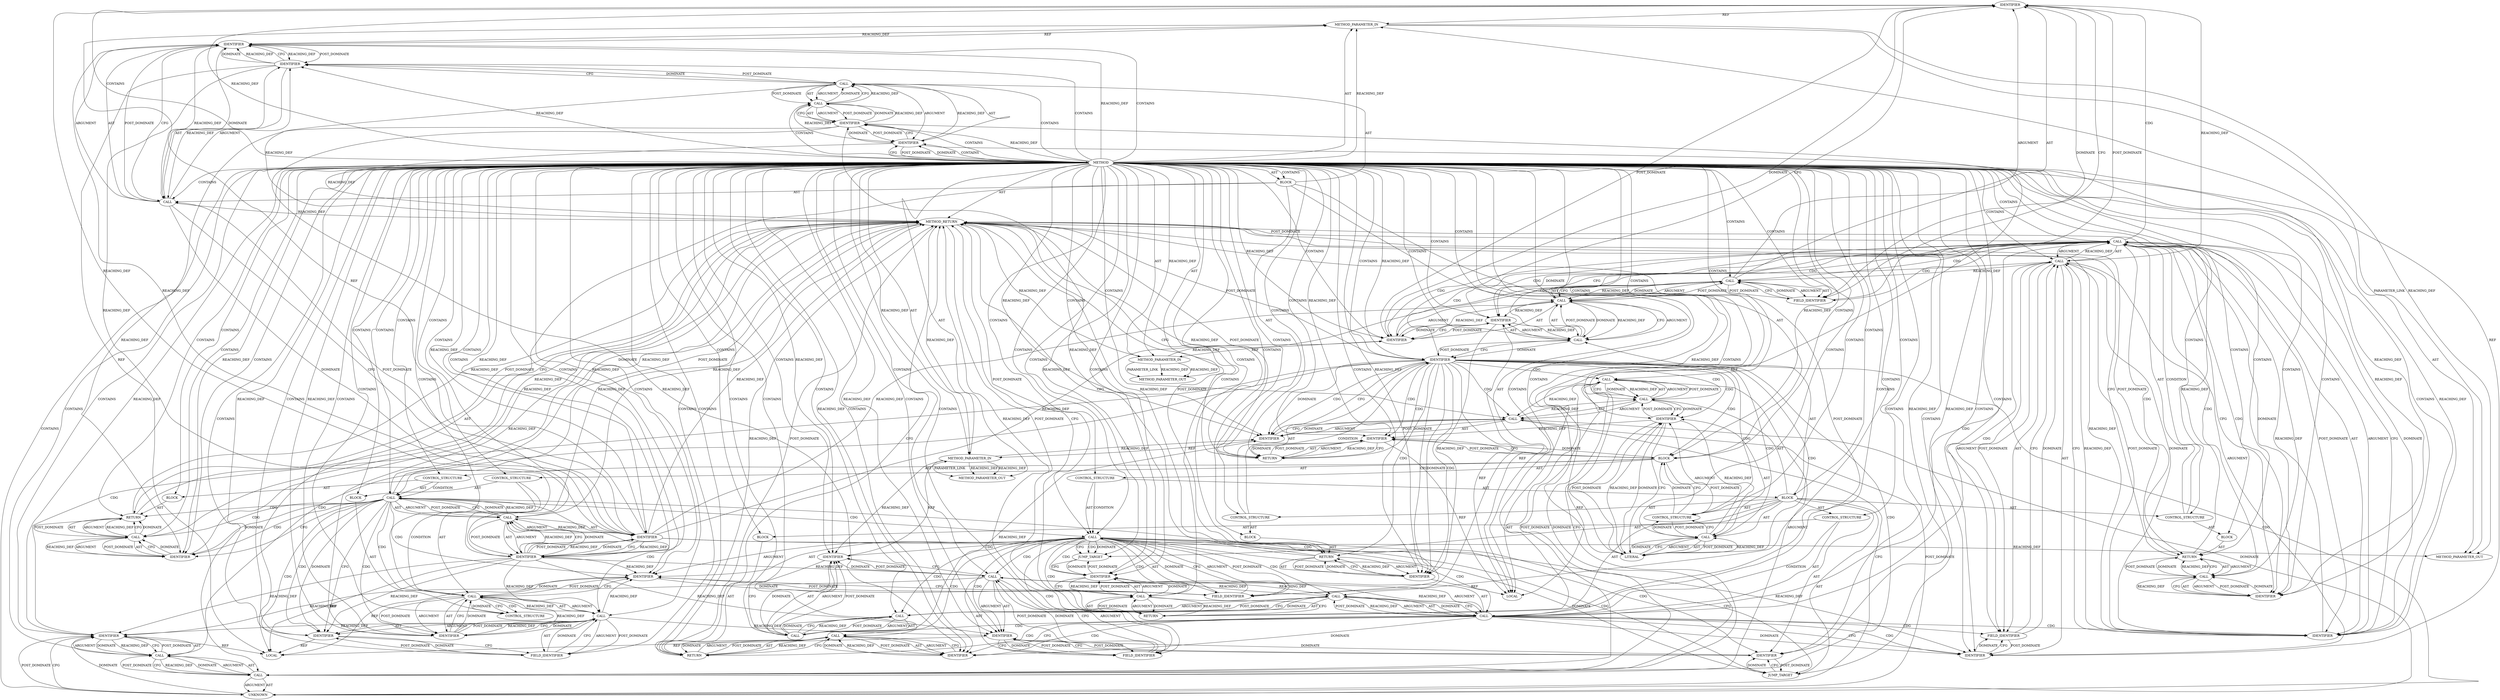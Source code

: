digraph {
  6331 [label=IDENTIFIER ORDER=1 ARGUMENT_INDEX=1 CODE="msg" COLUMN_NUMBER=36 LINE_NUMBER=258 TYPE_FULL_NAME="msghdr*" NAME="msg"]
  6296 [label=CONTROL_STRUCTURE CONTROL_STRUCTURE_TYPE="SWITCH" ORDER=3 PARSER_TYPE_NAME="CASTSwitchStatement" ARGUMENT_INDEX=-1 CODE="switch(cmsg->cmsg_type)" COLUMN_NUMBER=3 LINE_NUMBER=250]
  6341 [label=CALL ORDER=2 ARGUMENT_INDEX=2 CODE="*(unsigned char *)CMSG_DATA(cmsg)" COLUMN_NUMBER=19 METHOD_FULL_NAME="<operator>.indirection" LINE_NUMBER=262 TYPE_FULL_NAME="<empty>" DISPATCH_TYPE="STATIC_DISPATCH" SIGNATURE="" NAME="<operator>.indirection"]
  6301 [label=JUMP_TARGET ORDER=1 PARSER_TYPE_NAME="CASTCaseStatement" ARGUMENT_INDEX=-1 CODE="case TLS_SET_RECORD_TYPE:" COLUMN_NUMBER=3 LINE_NUMBER=251 NAME="case"]
  6350 [label=JUMP_TARGET ORDER=10 PARSER_TYPE_NAME="CASTDefaultStatement" ARGUMENT_INDEX=-1 CODE="default:" COLUMN_NUMBER=3 LINE_NUMBER=265 NAME="default"]
  6325 [label=IDENTIFIER ORDER=1 ARGUMENT_INDEX=1 CODE="EINVAL" COLUMN_NUMBER=13 LINE_NUMBER=256 TYPE_FULL_NAME="ANY" NAME="EINVAL"]
  6336 [label=RETURN ORDER=1 ARGUMENT_INDEX=1 CODE="return rc;" COLUMN_NUMBER=5 LINE_NUMBER=260]
  6323 [label=RETURN ORDER=1 ARGUMENT_INDEX=1 CODE="return -EINVAL;" COLUMN_NUMBER=5 LINE_NUMBER=256]
  6303 [label=CONTROL_STRUCTURE CONTROL_STRUCTURE_TYPE="IF" ORDER=3 PARSER_TYPE_NAME="CASTIfStatement" ARGUMENT_INDEX=-1 CODE="if (cmsg->cmsg_len < CMSG_LEN(sizeof(*record_type)))" COLUMN_NUMBER=4 LINE_NUMBER=252]
  6317 [label=CALL ORDER=1 ARGUMENT_INDEX=-1 CODE="msg->msg_flags & MSG_MORE" COLUMN_NUMBER=8 METHOD_FULL_NAME="<operator>.and" LINE_NUMBER=255 TYPE_FULL_NAME="<empty>" DISPATCH_TYPE="STATIC_DISPATCH" SIGNATURE="" NAME="<operator>.and"]
  6335 [label=BLOCK ORDER=2 ARGUMENT_INDEX=-1 CODE="<empty>" COLUMN_NUMBER=5 LINE_NUMBER=260 TYPE_FULL_NAME="void"]
  6349 [label=CONTROL_STRUCTURE CONTROL_STRUCTURE_TYPE="BREAK" ORDER=9 PARSER_TYPE_NAME="CASTBreakStatement" ARGUMENT_INDEX=-1 CODE="break;" COLUMN_NUMBER=4 LINE_NUMBER=264]
  6312 [label=BLOCK ORDER=2 ARGUMENT_INDEX=-1 CODE="<empty>" COLUMN_NUMBER=5 LINE_NUMBER=253 TYPE_FULL_NAME="void"]
  6284 [label=BLOCK ORDER=2 ARGUMENT_INDEX=-1 CODE="<empty>" COLUMN_NUMBER=4 LINE_NUMBER=246 TYPE_FULL_NAME="void"]
  6347 [label=IDENTIFIER ORDER=1 ARGUMENT_INDEX=1 CODE="rc" COLUMN_NUMBER=4 LINE_NUMBER=263 TYPE_FULL_NAME="int" NAME="rc"]
  6276 [label=IDENTIFIER ORDER=1 ARGUMENT_INDEX=1 CODE="cmsg" COLUMN_NUMBER=19 LINE_NUMBER=244 TYPE_FULL_NAME="cmsghdr*" NAME="cmsg"]
  6309 [label=CALL ORDER=1 ARGUMENT_INDEX=1 CODE="sizeof(*record_type)" COLUMN_NUMBER=34 METHOD_FULL_NAME="<operator>.sizeOf" LINE_NUMBER=252 TYPE_FULL_NAME="<empty>" DISPATCH_TYPE="STATIC_DISPATCH" SIGNATURE="" NAME="<operator>.sizeOf"]
  6327 [label=IDENTIFIER ORDER=1 ARGUMENT_INDEX=1 CODE="rc" COLUMN_NUMBER=4 LINE_NUMBER=258 TYPE_FULL_NAME="int" NAME="rc"]
  6316 [label=CONTROL_STRUCTURE CONTROL_STRUCTURE_TYPE="IF" ORDER=4 PARSER_TYPE_NAME="CASTIfStatement" ARGUMENT_INDEX=-1 CODE="if (msg->msg_flags & MSG_MORE)" COLUMN_NUMBER=4 LINE_NUMBER=255]
  6282 [label=IDENTIFIER ORDER=1 ARGUMENT_INDEX=1 CODE="msg" COLUMN_NUMBER=16 LINE_NUMBER=245 TYPE_FULL_NAME="msghdr*" NAME="msg"]
  6308 [label=CALL ORDER=2 ARGUMENT_INDEX=2 CODE="CMSG_LEN(sizeof(*record_type))" COLUMN_NUMBER=25 METHOD_FULL_NAME="CMSG_LEN" LINE_NUMBER=252 TYPE_FULL_NAME="<empty>" DISPATCH_TYPE="STATIC_DISPATCH" SIGNATURE="" NAME="CMSG_LEN"]
  6340 [label=IDENTIFIER ORDER=1 ARGUMENT_INDEX=1 CODE="record_type" COLUMN_NUMBER=5 LINE_NUMBER=262 TYPE_FULL_NAME="unsigned char*" NAME="record_type"]
  6353 [label=IDENTIFIER ORDER=1 ARGUMENT_INDEX=1 CODE="EINVAL" COLUMN_NUMBER=12 LINE_NUMBER=266 TYPE_FULL_NAME="ANY" NAME="EINVAL"]
  6290 [label=CALL ORDER=1 ARGUMENT_INDEX=1 CODE="cmsg->cmsg_level" COLUMN_NUMBER=7 METHOD_FULL_NAME="<operator>.indirectFieldAccess" LINE_NUMBER=247 TYPE_FULL_NAME="<empty>" DISPATCH_TYPE="STATIC_DISPATCH" SIGNATURE="" NAME="<operator>.indirectFieldAccess"]
  6313 [label=RETURN ORDER=1 ARGUMENT_INDEX=1 CODE="return -EINVAL;" COLUMN_NUMBER=5 LINE_NUMBER=253]
  6324 [label=CALL ORDER=1 ARGUMENT_INDEX=-1 CODE="-EINVAL" COLUMN_NUMBER=12 METHOD_FULL_NAME="<operator>.minus" LINE_NUMBER=256 TYPE_FULL_NAME="<empty>" DISPATCH_TYPE="STATIC_DISPATCH" SIGNATURE="" NAME="<operator>.minus"]
  6322 [label=BLOCK ORDER=2 ARGUMENT_INDEX=-1 CODE="<empty>" COLUMN_NUMBER=5 LINE_NUMBER=256 TYPE_FULL_NAME="void"]
  6306 [label=IDENTIFIER ORDER=1 ARGUMENT_INDEX=1 CODE="cmsg" COLUMN_NUMBER=8 LINE_NUMBER=252 TYPE_FULL_NAME="cmsghdr*" NAME="cmsg"]
  6266 [label=METHOD_PARAMETER_IN ORDER=2 CODE="struct msghdr *msg" IS_VARIADIC=false COLUMN_NUMBER=39 LINE_NUMBER=238 TYPE_FULL_NAME="msghdr*" EVALUATION_STRATEGY="BY_VALUE" INDEX=2 NAME="msg"]
  6307 [label=FIELD_IDENTIFIER ORDER=2 ARGUMENT_INDEX=2 CODE="cmsg_len" COLUMN_NUMBER=8 LINE_NUMBER=252 CANONICAL_NAME="cmsg_len"]
  6287 [label=IDENTIFIER ORDER=1 ARGUMENT_INDEX=1 CODE="EINVAL" COLUMN_NUMBER=12 LINE_NUMBER=246 TYPE_FULL_NAME="ANY" NAME="EINVAL"]
  6355 [label=IDENTIFIER ORDER=1 ARGUMENT_INDEX=-1 CODE="rc" COLUMN_NUMBER=9 LINE_NUMBER=270 TYPE_FULL_NAME="int" NAME="rc"]
  6330 [label=CALL ORDER=2 ARGUMENT_INDEX=2 CODE="msg->msg_flags" COLUMN_NUMBER=36 METHOD_FULL_NAME="<operator>.indirectFieldAccess" LINE_NUMBER=258 TYPE_FULL_NAME="<empty>" DISPATCH_TYPE="STATIC_DISPATCH" SIGNATURE="" NAME="<operator>.indirectFieldAccess"]
  6356 [label=METHOD_RETURN ORDER=5 CODE="RET" COLUMN_NUMBER=1 LINE_NUMBER=238 TYPE_FULL_NAME="int" EVALUATION_STRATEGY="BY_VALUE"]
  6337 [label=IDENTIFIER ORDER=1 ARGUMENT_INDEX=-1 CODE="rc" COLUMN_NUMBER=12 LINE_NUMBER=260 TYPE_FULL_NAME="int" NAME="rc"]
  6275 [label=CALL ORDER=4 ARGUMENT_INDEX=-1 CODE="for_each_cmsghdr(cmsg, msg)" COLUMN_NUMBER=2 METHOD_FULL_NAME="for_each_cmsghdr" LINE_NUMBER=244 TYPE_FULL_NAME="<empty>" DISPATCH_TYPE="STATIC_DISPATCH" SIGNATURE="" NAME="for_each_cmsghdr"]
  6288 [label=CONTROL_STRUCTURE CONTROL_STRUCTURE_TYPE="IF" ORDER=2 PARSER_TYPE_NAME="CASTIfStatement" ARGUMENT_INDEX=-1 CODE="if (cmsg->cmsg_level != SOL_TLS)" COLUMN_NUMBER=3 LINE_NUMBER=247]
  6345 [label=IDENTIFIER ORDER=1 ARGUMENT_INDEX=1 CODE="cmsg" COLUMN_NUMBER=47 LINE_NUMBER=262 TYPE_FULL_NAME="cmsghdr*" NAME="cmsg"]
  6338 [label=CALL ORDER=7 ARGUMENT_INDEX=-1 CODE="*record_type = *(unsigned char *)CMSG_DATA(cmsg)" COLUMN_NUMBER=4 METHOD_FULL_NAME="<operator>.assignment" LINE_NUMBER=262 TYPE_FULL_NAME="<empty>" DISPATCH_TYPE="STATIC_DISPATCH" SIGNATURE="" NAME="<operator>.assignment"]
  6329 [label=IDENTIFIER ORDER=1 ARGUMENT_INDEX=1 CODE="sk" COLUMN_NUMBER=32 LINE_NUMBER=258 TYPE_FULL_NAME="sock*" NAME="sk"]
  6332 [label=FIELD_IDENTIFIER ORDER=2 ARGUMENT_INDEX=2 CODE="msg_flags" COLUMN_NUMBER=36 LINE_NUMBER=258 CANONICAL_NAME="msg_flags"]
  6321 [label=IDENTIFIER ORDER=2 ARGUMENT_INDEX=2 CODE="MSG_MORE" COLUMN_NUMBER=25 LINE_NUMBER=255 TYPE_FULL_NAME="ANY" NAME="MSG_MORE"]
  6348 [label=LITERAL ORDER=2 ARGUMENT_INDEX=2 CODE="0" COLUMN_NUMBER=9 LINE_NUMBER=263 TYPE_FULL_NAME="int"]
  6285 [label=RETURN ORDER=1 ARGUMENT_INDEX=1 CODE="return -EINVAL;" COLUMN_NUMBER=4 LINE_NUMBER=246]
  6305 [label=CALL ORDER=1 ARGUMENT_INDEX=1 CODE="cmsg->cmsg_len" COLUMN_NUMBER=8 METHOD_FULL_NAME="<operator>.indirectFieldAccess" LINE_NUMBER=252 TYPE_FULL_NAME="<empty>" DISPATCH_TYPE="STATIC_DISPATCH" SIGNATURE="" NAME="<operator>.indirectFieldAccess"]
  6267 [label=METHOD_PARAMETER_IN ORDER=3 CODE="unsigned char *record_type" IS_VARIADIC=false COLUMN_NUMBER=8 LINE_NUMBER=239 TYPE_FULL_NAME="unsigned char*" EVALUATION_STRATEGY="BY_VALUE" INDEX=3 NAME="record_type"]
  6333 [label=CONTROL_STRUCTURE CONTROL_STRUCTURE_TYPE="IF" ORDER=6 PARSER_TYPE_NAME="CASTIfStatement" ARGUMENT_INDEX=-1 CODE="if (rc)" COLUMN_NUMBER=4 LINE_NUMBER=259]
  6319 [label=IDENTIFIER ORDER=1 ARGUMENT_INDEX=1 CODE="msg" COLUMN_NUMBER=8 LINE_NUMBER=255 TYPE_FULL_NAME="msghdr*" NAME="msg"]
  6274 [label=IDENTIFIER ORDER=1 ARGUMENT_INDEX=1 CODE="EINVAL" COLUMN_NUMBER=12 LINE_NUMBER=242 TYPE_FULL_NAME="ANY" NAME="EINVAL"]
  6351 [label=RETURN ORDER=11 ARGUMENT_INDEX=-1 CODE="return -EINVAL;" COLUMN_NUMBER=4 LINE_NUMBER=266]
  6328 [label=CALL ORDER=2 ARGUMENT_INDEX=2 CODE="tls_handle_open_record(sk, msg->msg_flags)" COLUMN_NUMBER=9 METHOD_FULL_NAME="tls_handle_open_record" LINE_NUMBER=258 TYPE_FULL_NAME="<empty>" DISPATCH_TYPE="STATIC_DISPATCH" SIGNATURE="" NAME="tls_handle_open_record"]
  6272 [label=IDENTIFIER ORDER=1 ARGUMENT_INDEX=1 CODE="rc" COLUMN_NUMBER=6 LINE_NUMBER=242 TYPE_FULL_NAME="int" NAME="rc"]
  6315 [label=IDENTIFIER ORDER=1 ARGUMENT_INDEX=1 CODE="EINVAL" COLUMN_NUMBER=13 LINE_NUMBER=253 TYPE_FULL_NAME="ANY" NAME="EINVAL"]
  6302 [label=IDENTIFIER ORDER=2 ARGUMENT_INDEX=-1 CODE="TLS_SET_RECORD_TYPE" COLUMN_NUMBER=8 LINE_NUMBER=251 TYPE_FULL_NAME="ANY" NAME="TLS_SET_RECORD_TYPE"]
  6289 [label=CALL ORDER=1 ARGUMENT_INDEX=-1 CODE="cmsg->cmsg_level != SOL_TLS" COLUMN_NUMBER=7 METHOD_FULL_NAME="<operator>.notEquals" LINE_NUMBER=247 TYPE_FULL_NAME="<empty>" DISPATCH_TYPE="STATIC_DISPATCH" SIGNATURE="" NAME="<operator>.notEquals"]
  6270 [label=LOCAL ORDER=2 CODE="int rc" COLUMN_NUMBER=6 LINE_NUMBER=242 TYPE_FULL_NAME="int" NAME="rc"]
  6342 [label=CALL ORDER=1 ARGUMENT_INDEX=1 CODE="(unsigned char *)CMSG_DATA(cmsg)" COLUMN_NUMBER=20 METHOD_FULL_NAME="<operator>.cast" LINE_NUMBER=262 TYPE_FULL_NAME="<empty>" DISPATCH_TYPE="STATIC_DISPATCH" SIGNATURE="" NAME="<operator>.cast"]
  6273 [label=CALL ORDER=2 ARGUMENT_INDEX=2 CODE="-EINVAL" COLUMN_NUMBER=11 METHOD_FULL_NAME="<operator>.minus" LINE_NUMBER=242 TYPE_FULL_NAME="<empty>" DISPATCH_TYPE="STATIC_DISPATCH" SIGNATURE="" NAME="<operator>.minus"]
  6292 [label=FIELD_IDENTIFIER ORDER=2 ARGUMENT_INDEX=2 CODE="cmsg_level" COLUMN_NUMBER=7 LINE_NUMBER=247 CANONICAL_NAME="cmsg_level"]
  6354 [label=RETURN ORDER=6 ARGUMENT_INDEX=-1 CODE="return rc;" COLUMN_NUMBER=2 LINE_NUMBER=270]
  6326 [label=CALL ORDER=5 ARGUMENT_INDEX=-1 CODE="rc = tls_handle_open_record(sk, msg->msg_flags)" COLUMN_NUMBER=4 METHOD_FULL_NAME="<operator>.assignment" LINE_NUMBER=258 TYPE_FULL_NAME="<empty>" DISPATCH_TYPE="STATIC_DISPATCH" SIGNATURE="" NAME="<operator>.assignment"]
  6294 [label=BLOCK ORDER=2 ARGUMENT_INDEX=-1 CODE="<empty>" COLUMN_NUMBER=4 LINE_NUMBER=248 TYPE_FULL_NAME="void"]
  6300 [label=BLOCK ORDER=2 ARGUMENT_INDEX=-1 CODE="{
		case TLS_SET_RECORD_TYPE:
			if (cmsg->cmsg_len < CMSG_LEN(sizeof(*record_type)))
				return -EINVAL;

			if (msg->msg_flags & MSG_MORE)
				return -EINVAL;

			rc = tls_handle_open_record(sk, msg->msg_flags);
			if (rc)
				return rc;

			*record_type = *(unsigned char *)CMSG_DATA(cmsg);
			rc = 0;
			break;
		default:
			return -EINVAL;
		}" COLUMN_NUMBER=28 LINE_NUMBER=250 TYPE_FULL_NAME="void"]
  6314 [label=CALL ORDER=1 ARGUMENT_INDEX=-1 CODE="-EINVAL" COLUMN_NUMBER=12 METHOD_FULL_NAME="<operator>.minus" LINE_NUMBER=253 TYPE_FULL_NAME="<empty>" DISPATCH_TYPE="STATIC_DISPATCH" SIGNATURE="" NAME="<operator>.minus"]
  6343 [label=UNKNOWN ORDER=1 PARSER_TYPE_NAME="CASTTypeId" ARGUMENT_INDEX=1 CODE="unsigned char *" COLUMN_NUMBER=21 LINE_NUMBER=262 TYPE_FULL_NAME="<empty>" CONTAINED_REF="<empty>"]
  6283 [label=IDENTIFIER ORDER=2 ARGUMENT_INDEX=2 CODE="cmsg" COLUMN_NUMBER=21 LINE_NUMBER=245 TYPE_FULL_NAME="cmsghdr*" NAME="cmsg"]
  6293 [label=IDENTIFIER ORDER=2 ARGUMENT_INDEX=2 CODE="SOL_TLS" COLUMN_NUMBER=27 LINE_NUMBER=247 TYPE_FULL_NAME="ANY" NAME="SOL_TLS"]
  6339 [label=CALL ORDER=1 ARGUMENT_INDEX=1 CODE="*record_type" COLUMN_NUMBER=4 METHOD_FULL_NAME="<operator>.indirection" LINE_NUMBER=262 TYPE_FULL_NAME="<empty>" DISPATCH_TYPE="STATIC_DISPATCH" SIGNATURE="" NAME="<operator>.indirection"]
  6291 [label=IDENTIFIER ORDER=1 ARGUMENT_INDEX=1 CODE="cmsg" COLUMN_NUMBER=7 LINE_NUMBER=247 TYPE_FULL_NAME="cmsghdr*" NAME="cmsg"]
  6281 [label=CALL ORDER=1 ARGUMENT_INDEX=1 CODE="CMSG_OK(msg, cmsg)" COLUMN_NUMBER=8 METHOD_FULL_NAME="CMSG_OK" LINE_NUMBER=245 TYPE_FULL_NAME="<empty>" DISPATCH_TYPE="STATIC_DISPATCH" SIGNATURE="" NAME="CMSG_OK"]
  6298 [label=IDENTIFIER ORDER=1 ARGUMENT_INDEX=1 CODE="cmsg" COLUMN_NUMBER=11 LINE_NUMBER=250 TYPE_FULL_NAME="cmsghdr*" NAME="cmsg"]
  6295 [label=CONTROL_STRUCTURE CONTROL_STRUCTURE_TYPE="CONTINUE" ORDER=1 PARSER_TYPE_NAME="CASTContinueStatement" ARGUMENT_INDEX=1 CODE="continue;" COLUMN_NUMBER=4 LINE_NUMBER=248]
  6265 [label=METHOD_PARAMETER_IN ORDER=1 CODE="struct sock *sk" IS_VARIADIC=false COLUMN_NUMBER=22 LINE_NUMBER=238 TYPE_FULL_NAME="sock*" EVALUATION_STRATEGY="BY_VALUE" INDEX=1 NAME="sk"]
  21445 [label=METHOD_PARAMETER_OUT ORDER=1 CODE="struct sock *sk" IS_VARIADIC=false COLUMN_NUMBER=22 LINE_NUMBER=238 TYPE_FULL_NAME="sock*" EVALUATION_STRATEGY="BY_VALUE" INDEX=1 NAME="sk"]
  6334 [label=IDENTIFIER ORDER=1 ARGUMENT_INDEX=-1 CODE="rc" COLUMN_NUMBER=8 LINE_NUMBER=259 TYPE_FULL_NAME="int" NAME="rc"]
  6297 [label=CALL ORDER=1 ARGUMENT_INDEX=-1 CODE="cmsg->cmsg_type" COLUMN_NUMBER=11 METHOD_FULL_NAME="<operator>.indirectFieldAccess" LINE_NUMBER=250 TYPE_FULL_NAME="<empty>" DISPATCH_TYPE="STATIC_DISPATCH" SIGNATURE="" NAME="<operator>.indirectFieldAccess"]
  6310 [label=CALL ORDER=1 ARGUMENT_INDEX=1 CODE="*record_type" COLUMN_NUMBER=41 METHOD_FULL_NAME="<operator>.indirection" LINE_NUMBER=252 TYPE_FULL_NAME="<empty>" DISPATCH_TYPE="STATIC_DISPATCH" SIGNATURE="" NAME="<operator>.indirection"]
  6278 [label=BLOCK ORDER=5 ARGUMENT_INDEX=5 CODE="{
		if (!CMSG_OK(msg, cmsg))
			return -EINVAL;
		if (cmsg->cmsg_level != SOL_TLS)
			continue;

		switch (cmsg->cmsg_type) {
		case TLS_SET_RECORD_TYPE:
			if (cmsg->cmsg_len < CMSG_LEN(sizeof(*record_type)))
				return -EINVAL;

			if (msg->msg_flags & MSG_MORE)
				return -EINVAL;

			rc = tls_handle_open_record(sk, msg->msg_flags);
			if (rc)
				return rc;

			*record_type = *(unsigned char *)CMSG_DATA(cmsg);
			rc = 0;
			break;
		default:
			return -EINVAL;
		}
	}" COLUMN_NUMBER=30 LINE_NUMBER=244 TYPE_FULL_NAME="void"]
  6277 [label=IDENTIFIER ORDER=2 ARGUMENT_INDEX=2 CODE="msg" COLUMN_NUMBER=25 LINE_NUMBER=244 TYPE_FULL_NAME="msghdr*" NAME="msg"]
  6311 [label=IDENTIFIER ORDER=1 ARGUMENT_INDEX=1 CODE="record_type" COLUMN_NUMBER=42 LINE_NUMBER=252 TYPE_FULL_NAME="unsigned char*" NAME="record_type"]
  6268 [label=BLOCK ORDER=4 ARGUMENT_INDEX=-1 CODE="{
	struct cmsghdr *cmsg;
	int rc = -EINVAL;

	for_each_cmsghdr(cmsg, msg) {
		if (!CMSG_OK(msg, cmsg))
			return -EINVAL;
		if (cmsg->cmsg_level != SOL_TLS)
			continue;

		switch (cmsg->cmsg_type) {
		case TLS_SET_RECORD_TYPE:
			if (cmsg->cmsg_len < CMSG_LEN(sizeof(*record_type)))
				return -EINVAL;

			if (msg->msg_flags & MSG_MORE)
				return -EINVAL;

			rc = tls_handle_open_record(sk, msg->msg_flags);
			if (rc)
				return rc;

			*record_type = *(unsigned char *)CMSG_DATA(cmsg);
			rc = 0;
			break;
		default:
			return -EINVAL;
		}
	}

	return rc;
}" COLUMN_NUMBER=1 LINE_NUMBER=240 TYPE_FULL_NAME="void"]
  6286 [label=CALL ORDER=1 ARGUMENT_INDEX=-1 CODE="-EINVAL" COLUMN_NUMBER=11 METHOD_FULL_NAME="<operator>.minus" LINE_NUMBER=246 TYPE_FULL_NAME="<empty>" DISPATCH_TYPE="STATIC_DISPATCH" SIGNATURE="" NAME="<operator>.minus"]
  6352 [label=CALL ORDER=1 ARGUMENT_INDEX=-1 CODE="-EINVAL" COLUMN_NUMBER=11 METHOD_FULL_NAME="<operator>.minus" LINE_NUMBER=266 TYPE_FULL_NAME="<empty>" DISPATCH_TYPE="STATIC_DISPATCH" SIGNATURE="" NAME="<operator>.minus"]
  6279 [label=CONTROL_STRUCTURE CONTROL_STRUCTURE_TYPE="IF" ORDER=1 PARSER_TYPE_NAME="CASTIfStatement" ARGUMENT_INDEX=-1 CODE="if (!CMSG_OK(msg, cmsg))" COLUMN_NUMBER=3 LINE_NUMBER=245]
  21447 [label=METHOD_PARAMETER_OUT ORDER=3 CODE="unsigned char *record_type" IS_VARIADIC=false COLUMN_NUMBER=8 LINE_NUMBER=239 TYPE_FULL_NAME="unsigned char*" EVALUATION_STRATEGY="BY_VALUE" INDEX=3 NAME="record_type"]
  6280 [label=CALL ORDER=1 ARGUMENT_INDEX=-1 CODE="!CMSG_OK(msg, cmsg)" COLUMN_NUMBER=7 METHOD_FULL_NAME="<operator>.logicalNot" LINE_NUMBER=245 TYPE_FULL_NAME="<empty>" DISPATCH_TYPE="STATIC_DISPATCH" SIGNATURE="" NAME="<operator>.logicalNot"]
  6271 [label=CALL ORDER=3 ARGUMENT_INDEX=-1 CODE="rc = -EINVAL" COLUMN_NUMBER=6 METHOD_FULL_NAME="<operator>.assignment" LINE_NUMBER=242 TYPE_FULL_NAME="<empty>" DISPATCH_TYPE="STATIC_DISPATCH" SIGNATURE="" NAME="<operator>.assignment"]
  6304 [label=CALL ORDER=1 ARGUMENT_INDEX=-1 CODE="cmsg->cmsg_len < CMSG_LEN(sizeof(*record_type))" COLUMN_NUMBER=8 METHOD_FULL_NAME="<operator>.lessThan" LINE_NUMBER=252 TYPE_FULL_NAME="<empty>" DISPATCH_TYPE="STATIC_DISPATCH" SIGNATURE="" NAME="<operator>.lessThan"]
  6344 [label=CALL ORDER=2 ARGUMENT_INDEX=2 CODE="CMSG_DATA(cmsg)" COLUMN_NUMBER=37 METHOD_FULL_NAME="CMSG_DATA" LINE_NUMBER=262 TYPE_FULL_NAME="<empty>" DISPATCH_TYPE="STATIC_DISPATCH" SIGNATURE="" NAME="CMSG_DATA"]
  6299 [label=FIELD_IDENTIFIER ORDER=2 ARGUMENT_INDEX=2 CODE="cmsg_type" COLUMN_NUMBER=11 LINE_NUMBER=250 CANONICAL_NAME="cmsg_type"]
  6269 [label=LOCAL ORDER=1 CODE="struct cmsghdr* cmsg" COLUMN_NUMBER=17 LINE_NUMBER=241 TYPE_FULL_NAME="cmsghdr*" NAME="cmsg"]
  6346 [label=CALL ORDER=8 ARGUMENT_INDEX=-1 CODE="rc = 0" COLUMN_NUMBER=4 METHOD_FULL_NAME="<operator>.assignment" LINE_NUMBER=263 TYPE_FULL_NAME="<empty>" DISPATCH_TYPE="STATIC_DISPATCH" SIGNATURE="" NAME="<operator>.assignment"]
  6320 [label=FIELD_IDENTIFIER ORDER=2 ARGUMENT_INDEX=2 CODE="msg_flags" COLUMN_NUMBER=8 LINE_NUMBER=255 CANONICAL_NAME="msg_flags"]
  6318 [label=CALL ORDER=1 ARGUMENT_INDEX=1 CODE="msg->msg_flags" COLUMN_NUMBER=8 METHOD_FULL_NAME="<operator>.indirectFieldAccess" LINE_NUMBER=255 TYPE_FULL_NAME="<empty>" DISPATCH_TYPE="STATIC_DISPATCH" SIGNATURE="" NAME="<operator>.indirectFieldAccess"]
  21446 [label=METHOD_PARAMETER_OUT ORDER=2 CODE="struct msghdr *msg" IS_VARIADIC=false COLUMN_NUMBER=39 LINE_NUMBER=238 TYPE_FULL_NAME="msghdr*" EVALUATION_STRATEGY="BY_VALUE" INDEX=2 NAME="msg"]
  6264 [label=METHOD COLUMN_NUMBER=1 LINE_NUMBER=238 COLUMN_NUMBER_END=1 IS_EXTERNAL=false SIGNATURE="int tls_process_cmsg (sock*,msghdr*,unsigned char*)" NAME="tls_process_cmsg" AST_PARENT_TYPE="TYPE_DECL" AST_PARENT_FULL_NAME="tls_main.c:<global>" ORDER=97 CODE="int tls_process_cmsg(struct sock *sk, struct msghdr *msg,
		     unsigned char *record_type)
{
	struct cmsghdr *cmsg;
	int rc = -EINVAL;

	for_each_cmsghdr(cmsg, msg) {
		if (!CMSG_OK(msg, cmsg))
			return -EINVAL;
		if (cmsg->cmsg_level != SOL_TLS)
			continue;

		switch (cmsg->cmsg_type) {
		case TLS_SET_RECORD_TYPE:
			if (cmsg->cmsg_len < CMSG_LEN(sizeof(*record_type)))
				return -EINVAL;

			if (msg->msg_flags & MSG_MORE)
				return -EINVAL;

			rc = tls_handle_open_record(sk, msg->msg_flags);
			if (rc)
				return rc;

			*record_type = *(unsigned char *)CMSG_DATA(cmsg);
			rc = 0;
			break;
		default:
			return -EINVAL;
		}
	}

	return rc;
}" FULL_NAME="tls_process_cmsg" LINE_NUMBER_END=271 FILENAME="tls_main.c"]
  6346 -> 6347 [label=AST ]
  6290 -> 6292 [label=ARGUMENT ]
  6264 -> 6340 [label=CONTAINS ]
  6300 -> 6326 [label=AST ]
  6324 -> 6323 [label=DOMINATE ]
  6356 -> 6317 [label=POST_DOMINATE ]
  6344 -> 6345 [label=POST_DOMINATE ]
  6290 -> 6292 [label=POST_DOMINATE ]
  6289 -> 6293 [label=POST_DOMINATE ]
  6293 -> 6290 [label=POST_DOMINATE ]
  6327 -> 6270 [label=REF ]
  6307 -> 6306 [label=POST_DOMINATE ]
  6278 -> 6279 [label=AST ]
  6285 -> 6286 [label=POST_DOMINATE ]
  6277 -> 6276 [label=POST_DOMINATE ]
  6274 -> 6273 [label=DOMINATE ]
  6338 -> 6341 [label=AST ]
  6280 -> 6356 [label=DOMINATE ]
  6281 -> 6282 [label=ARGUMENT ]
  6274 -> 6287 [label=REACHING_DEF VARIABLE="EINVAL"]
  6354 -> 6355 [label=POST_DOMINATE ]
  6319 -> 6266 [label=REF ]
  6264 -> 6331 [label=CONTAINS ]
  6273 -> 6274 [label=POST_DOMINATE ]
  6328 -> 6327 [label=REACHING_DEF VARIABLE="tls_handle_open_record(sk, msg->msg_flags)"]
  6310 -> 6311 [label=AST ]
  6348 -> 6346 [label=REACHING_DEF VARIABLE="0"]
  6293 -> 6290 [label=REACHING_DEF VARIABLE="SOL_TLS"]
  6333 -> 6334 [label=AST ]
  6330 -> 6328 [label=CFG ]
  6342 -> 6344 [label=ARGUMENT ]
  6282 -> 6281 [label=REACHING_DEF VARIABLE="msg"]
  6350 -> 6353 [label=CFG ]
  6341 -> 6338 [label=CFG ]
  6272 -> 6271 [label=REACHING_DEF VARIABLE="rc"]
  6319 -> 6320 [label=DOMINATE ]
  6352 -> 6351 [label=DOMINATE ]
  6346 -> 6348 [label=ARGUMENT ]
  6333 -> 6335 [label=AST ]
  6323 -> 6356 [label=REACHING_DEF VARIABLE="<RET>"]
  6280 -> 6285 [label=CDG ]
  6271 -> 6273 [label=POST_DOMINATE ]
  6304 -> 6317 [label=CDG ]
  6272 -> 6270 [label=REF ]
  6346 -> 6349 [label=CFG ]
  6300 -> 6333 [label=AST ]
  6317 -> 6330 [label=CDG ]
  6349 -> 6346 [label=POST_DOMINATE ]
  6264 -> 6335 [label=CONTAINS ]
  6304 -> 6315 [label=CDG ]
  6313 -> 6314 [label=ARGUMENT ]
  6320 -> 6319 [label=POST_DOMINATE ]
  6305 -> 6308 [label=REACHING_DEF VARIABLE="cmsg->cmsg_len"]
  6328 -> 6326 [label=CFG ]
  6338 -> 6347 [label=CFG ]
  6274 -> 6273 [label=REACHING_DEF VARIABLE="EINVAL"]
  6264 -> 6304 [label=CONTAINS ]
  6264 -> 6324 [label=CONTAINS ]
  6300 -> 6349 [label=AST ]
  6349 -> 6278 [label=DOMINATE ]
  6264 -> 6320 [label=CONTAINS ]
  6264 -> 6282 [label=CONTAINS ]
  6264 -> 6290 [label=CONTAINS ]
  6334 -> 6341 [label=CDG ]
  6347 -> 6270 [label=REF ]
  6297 -> 6351 [label=CDG ]
  6339 -> 6338 [label=REACHING_DEF VARIABLE="*record_type"]
  6305 -> 6307 [label=ARGUMENT ]
  6283 -> 6282 [label=POST_DOMINATE ]
  6318 -> 6319 [label=AST ]
  6333 -> 6334 [label=CONDITION ]
  6329 -> 6331 [label=DOMINATE ]
  6318 -> 6330 [label=REACHING_DEF VARIABLE="msg->msg_flags"]
  6313 -> 6356 [label=CFG ]
  6340 -> 6339 [label=CFG ]
  6287 -> 6286 [label=CFG ]
  6264 -> 6323 [label=CONTAINS ]
  6337 -> 6336 [label=DOMINATE ]
  6356 -> 6323 [label=POST_DOMINATE ]
  6348 -> 6346 [label=DOMINATE ]
  6296 -> 6297 [label=CONDITION ]
  6278 -> 6349 [label=POST_DOMINATE ]
  6274 -> 6353 [label=REACHING_DEF VARIABLE="EINVAL"]
  6293 -> 6289 [label=CFG ]
  6282 -> 6331 [label=REACHING_DEF VARIABLE="msg"]
  6344 -> 6342 [label=DOMINATE ]
  6304 -> 6308 [label=ARGUMENT ]
  6264 -> 6293 [label=REACHING_DEF VARIABLE=""]
  6312 -> 6313 [label=AST ]
  6267 -> 6340 [label=REACHING_DEF VARIABLE="record_type"]
  6286 -> 6287 [label=ARGUMENT ]
  6315 -> 6314 [label=CFG ]
  6264 -> 6306 [label=CONTAINS ]
  6264 -> 6301 [label=CONTAINS ]
  6280 -> 6289 [label=CDG ]
  6318 -> 6321 [label=CFG ]
  6305 -> 6311 [label=CFG ]
  6271 -> 6356 [label=REACHING_DEF VARIABLE="rc = -EINVAL"]
  6304 -> 6319 [label=DOMINATE ]
  6344 -> 6342 [label=CFG ]
  6307 -> 6305 [label=DOMINATE ]
  6264 -> 6348 [label=REACHING_DEF VARIABLE=""]
  6264 -> 6329 [label=CONTAINS ]
  6264 -> 6330 [label=CONTAINS ]
  6324 -> 6323 [label=REACHING_DEF VARIABLE="-EINVAL"]
  6311 -> 6310 [label=CFG ]
  6348 -> 6347 [label=POST_DOMINATE ]
  6306 -> 6302 [label=POST_DOMINATE ]
  6268 -> 6278 [label=AST ]
  6264 -> 6311 [label=CONTAINS ]
  6280 -> 6298 [label=CDG ]
  6328 -> 6330 [label=ARGUMENT ]
  6288 -> 6289 [label=CONDITION ]
  6281 -> 6356 [label=REACHING_DEF VARIABLE="CMSG_OK(msg, cmsg)"]
  6264 -> 6311 [label=REACHING_DEF VARIABLE=""]
  6264 -> 6267 [label=AST ]
  6331 -> 6266 [label=REF ]
  6317 -> 6325 [label=DOMINATE ]
  6268 -> 6271 [label=AST ]
  6264 -> 6306 [label=REACHING_DEF VARIABLE=""]
  6334 -> 6337 [label=CFG ]
  6334 -> 6343 [label=CDG ]
  6336 -> 6337 [label=ARGUMENT ]
  6264 -> 6321 [label=CONTAINS ]
  6310 -> 6309 [label=DOMINATE ]
  6342 -> 6341 [label=DOMINATE ]
  6299 -> 6297 [label=DOMINATE ]
  6265 -> 21445 [label=PARAMETER_LINK ]
  6298 -> 6299 [label=CFG ]
  6349 -> 6278 [label=CFG ]
  6292 -> 6290 [label=DOMINATE ]
  6264 -> 6349 [label=CONTAINS ]
  6264 -> 6305 [label=CONTAINS ]
  6298 -> 6289 [label=POST_DOMINATE ]
  6310 -> 6311 [label=ARGUMENT ]
  6288 -> 6289 [label=AST ]
  6264 -> 6355 [label=REACHING_DEF VARIABLE=""]
  6317 -> 6327 [label=CFG ]
  6275 -> 6276 [label=AST ]
  6264 -> 6302 [label=CONTAINS ]
  6306 -> 6269 [label=REF ]
  6275 -> 6356 [label=REACHING_DEF VARIABLE="for_each_cmsghdr(cmsg, msg)"]
  6308 -> 6304 [label=DOMINATE ]
  6268 -> 6275 [label=AST ]
  6264 -> 6300 [label=CONTAINS ]
  6297 -> 6301 [label=CFG ]
  6314 -> 6313 [label=DOMINATE ]
  6290 -> 6291 [label=ARGUMENT ]
  6264 -> 6271 [label=CONTAINS ]
  6300 -> 6303 [label=AST ]
  6317 -> 6329 [label=CDG ]
  6318 -> 6320 [label=POST_DOMINATE ]
  6330 -> 6332 [label=ARGUMENT ]
  6271 -> 6272 [label=AST ]
  6287 -> 6286 [label=DOMINATE ]
  6308 -> 6305 [label=REACHING_DEF VARIABLE="CMSG_LEN(sizeof(*record_type))"]
  6264 -> 6313 [label=CONTAINS ]
  6332 -> 6330 [label=CFG ]
  6297 -> 6307 [label=CDG ]
  6264 -> 6298 [label=REACHING_DEF VARIABLE=""]
  6297 -> 6350 [label=DOMINATE ]
  6287 -> 6286 [label=REACHING_DEF VARIABLE="EINVAL"]
  6317 -> 6331 [label=CDG ]
  6299 -> 6297 [label=CFG ]
  6264 -> 6265 [label=AST ]
  6323 -> 6324 [label=AST ]
  6354 -> 6356 [label=CFG ]
  6274 -> 6315 [label=REACHING_DEF VARIABLE="EINVAL"]
  6336 -> 6356 [label=CFG ]
  6314 -> 6313 [label=REACHING_DEF VARIABLE="-EINVAL"]
  6342 -> 6343 [label=AST ]
  6338 -> 6339 [label=AST ]
  6297 -> 6298 [label=AST ]
  6264 -> 6307 [label=CONTAINS ]
  6300 -> 6350 [label=AST ]
  6286 -> 6287 [label=AST ]
  6297 -> 6306 [label=CDG ]
  6319 -> 6320 [label=CFG ]
  6264 -> 6277 [label=REACHING_DEF VARIABLE=""]
  6303 -> 6304 [label=AST ]
  6282 -> 6283 [label=CFG ]
  6266 -> 6277 [label=REACHING_DEF VARIABLE="msg"]
  6266 -> 21446 [label=REACHING_DEF VARIABLE="msg"]
  6280 -> 6287 [label=CFG ]
  6273 -> 6274 [label=AST ]
  6352 -> 6353 [label=POST_DOMINATE ]
  6305 -> 6304 [label=REACHING_DEF VARIABLE="cmsg->cmsg_len"]
  6264 -> 6302 [label=REACHING_DEF VARIABLE=""]
  6334 -> 6338 [label=CDG ]
  6297 -> 6310 [label=CDG ]
  6356 -> 6336 [label=POST_DOMINATE ]
  6308 -> 6304 [label=CFG ]
  6282 -> 6356 [label=REACHING_DEF VARIABLE="msg"]
  6302 -> 6301 [label=POST_DOMINATE ]
  6309 -> 6308 [label=CFG ]
  6334 -> 6270 [label=REF ]
  6327 -> 6329 [label=DOMINATE ]
  6283 -> 6305 [label=REACHING_DEF VARIABLE="cmsg"]
  6341 -> 6338 [label=DOMINATE ]
  6330 -> 6328 [label=REACHING_DEF VARIABLE="msg->msg_flags"]
  6264 -> 6266 [label=REACHING_DEF VARIABLE=""]
  6321 -> 6317 [label=CFG ]
  6267 -> 21447 [label=PARAMETER_LINK ]
  6286 -> 6285 [label=REACHING_DEF VARIABLE="-EINVAL"]
  6264 -> 6314 [label=CONTAINS ]
  6353 -> 6350 [label=POST_DOMINATE ]
  6318 -> 6319 [label=ARGUMENT ]
  6317 -> 6323 [label=CDG ]
  6268 -> 6354 [label=AST ]
  6264 -> 6355 [label=CONTAINS ]
  6351 -> 6352 [label=AST ]
  6289 -> 6293 [label=ARGUMENT ]
  6311 -> 6310 [label=DOMINATE ]
  6356 -> 6354 [label=POST_DOMINATE ]
  6338 -> 6341 [label=ARGUMENT ]
  6309 -> 6310 [label=POST_DOMINATE ]
  6334 -> 6336 [label=CDG ]
  6346 -> 6348 [label=AST ]
  6330 -> 6332 [label=AST ]
  6334 -> 6337 [label=DOMINATE ]
  6287 -> 6356 [label=REACHING_DEF VARIABLE="EINVAL"]
  6268 -> 6269 [label=AST ]
  6276 -> 6269 [label=REF ]
  6281 -> 6283 [label=POST_DOMINATE ]
  6283 -> 6345 [label=REACHING_DEF VARIABLE="cmsg"]
  6277 -> 6275 [label=DOMINATE ]
  6337 -> 6270 [label=REF ]
  6264 -> 6273 [label=CONTAINS ]
  6280 -> 6291 [label=CDG ]
  6264 -> 6334 [label=CONTAINS ]
  6264 -> 6282 [label=REACHING_DEF VARIABLE=""]
  6317 -> 6321 [label=POST_DOMINATE ]
  6341 -> 6342 [label=ARGUMENT ]
  6273 -> 6271 [label=DOMINATE ]
  6347 -> 6338 [label=POST_DOMINATE ]
  6289 -> 6298 [label=CFG ]
  6334 -> 6340 [label=CFG ]
  6345 -> 6344 [label=DOMINATE ]
  6264 -> 6319 [label=CONTAINS ]
  6297 -> 6299 [label=ARGUMENT ]
  6264 -> 6341 [label=CONTAINS ]
  6275 -> 6277 [label=ARGUMENT ]
  6264 -> 6327 [label=CONTAINS ]
  6311 -> 6305 [label=POST_DOMINATE ]
  6277 -> 6276 [label=REACHING_DEF VARIABLE="msg"]
  6344 -> 6345 [label=AST ]
  6337 -> 6336 [label=CFG ]
  6283 -> 6306 [label=REACHING_DEF VARIABLE="cmsg"]
  6304 -> 6305 [label=ARGUMENT ]
  6338 -> 6347 [label=DOMINATE ]
  6323 -> 6356 [label=CFG ]
  6336 -> 6337 [label=AST ]
  6297 -> 6352 [label=CDG ]
  6317 -> 6325 [label=CFG ]
  6339 -> 6343 [label=DOMINATE ]
  6276 -> 6277 [label=DOMINATE ]
  6302 -> 6306 [label=DOMINATE ]
  6277 -> 6275 [label=CFG ]
  6304 -> 6308 [label=AST ]
  6306 -> 6307 [label=CFG ]
  6264 -> 6315 [label=CONTAINS ]
  6337 -> 6336 [label=REACHING_DEF VARIABLE="rc"]
  6281 -> 6280 [label=CFG ]
  6282 -> 6330 [label=REACHING_DEF VARIABLE="msg"]
  6332 -> 6331 [label=POST_DOMINATE ]
  6264 -> 6268 [label=CONTAINS ]
  6304 -> 6319 [label=CFG ]
  6264 -> 6292 [label=CONTAINS ]
  6347 -> 6348 [label=DOMINATE ]
  6324 -> 6325 [label=POST_DOMINATE ]
  6264 -> 6336 [label=CONTAINS ]
  6336 -> 6337 [label=POST_DOMINATE ]
  6264 -> 6278 [label=CONTAINS ]
  6264 -> 6340 [label=REACHING_DEF VARIABLE=""]
  6330 -> 6331 [label=ARGUMENT ]
  6290 -> 6298 [label=REACHING_DEF VARIABLE="cmsg->cmsg_level"]
  6306 -> 6307 [label=DOMINATE ]
  6343 -> 6345 [label=CFG ]
  6291 -> 6292 [label=CFG ]
  6309 -> 6310 [label=ARGUMENT ]
  6323 -> 6324 [label=ARGUMENT ]
  6289 -> 6295 [label=CDG ]
  6264 -> 6276 [label=REACHING_DEF VARIABLE=""]
  6264 -> 6353 [label=REACHING_DEF VARIABLE=""]
  6290 -> 6293 [label=CFG ]
  6292 -> 6291 [label=POST_DOMINATE ]
  6264 -> 6266 [label=AST ]
  6345 -> 6269 [label=REF ]
  6291 -> 6269 [label=REF ]
  6351 -> 6356 [label=CFG ]
  6289 -> 6295 [label=DOMINATE ]
  6264 -> 6319 [label=REACHING_DEF VARIABLE=""]
  6356 -> 6313 [label=POST_DOMINATE ]
  6275 -> 6276 [label=ARGUMENT ]
  6271 -> 6276 [label=CFG ]
  6346 -> 6348 [label=POST_DOMINATE ]
  6264 -> 6337 [label=REACHING_DEF VARIABLE=""]
  6264 -> 6316 [label=CONTAINS ]
  6304 -> 6313 [label=CDG ]
  6300 -> 6302 [label=AST ]
  6280 -> 6291 [label=DOMINATE ]
  6275 -> 6277 [label=AST ]
  6313 -> 6314 [label=POST_DOMINATE ]
  6290 -> 6292 [label=AST ]
  6334 -> 6355 [label=CDG ]
  6268 -> 6270 [label=AST ]
  6334 -> 6347 [label=CDG ]
  6326 -> 6328 [label=ARGUMENT ]
  6339 -> 6340 [label=ARGUMENT ]
  6331 -> 6332 [label=DOMINATE ]
  6264 -> 6276 [label=CONTAINS ]
  6334 -> 6339 [label=CDG ]
  6297 -> 6350 [label=CFG ]
  6328 -> 6329 [label=ARGUMENT ]
  6325 -> 6324 [label=DOMINATE ]
  6334 -> 6345 [label=CDG ]
  6280 -> 6292 [label=CDG ]
  6264 -> 6350 [label=CONTAINS ]
  6317 -> 6327 [label=CDG ]
  6264 -> 6339 [label=CONTAINS ]
  6264 -> 6291 [label=REACHING_DEF VARIABLE=""]
  6273 -> 6272 [label=REACHING_DEF VARIABLE="-EINVAL"]
  6344 -> 6342 [label=REACHING_DEF VARIABLE="CMSG_DATA(cmsg)"]
  6331 -> 6329 [label=POST_DOMINATE ]
  6300 -> 6316 [label=AST ]
  6339 -> 6340 [label=POST_DOMINATE ]
  6356 -> 6285 [label=POST_DOMINATE ]
  6316 -> 6317 [label=CONDITION ]
  6347 -> 6355 [label=REACHING_DEF VARIABLE="rc"]
  6264 -> 6354 [label=CONTAINS ]
  6264 -> 6294 [label=CONTAINS ]
  6264 -> 6280 [label=CONTAINS ]
  6264 -> 6285 [label=CONTAINS ]
  6278 -> 6355 [label=CFG ]
  6351 -> 6352 [label=POST_DOMINATE ]
  6278 -> 6296 [label=AST ]
  6264 -> 6288 [label=CONTAINS ]
  6264 -> 6344 [label=CONTAINS ]
  6300 -> 6301 [label=AST ]
  6317 -> 6328 [label=CDG ]
  6288 -> 6294 [label=AST ]
  6300 -> 6351 [label=AST ]
  6264 -> 6315 [label=REACHING_DEF VARIABLE=""]
  6299 -> 6298 [label=POST_DOMINATE ]
  6317 -> 6324 [label=CDG ]
  6264 -> 6272 [label=DOMINATE ]
  6282 -> 6283 [label=DOMINATE ]
  6264 -> 6351 [label=CONTAINS ]
  6264 -> 6331 [label=REACHING_DEF VARIABLE=""]
  6354 -> 6355 [label=AST ]
  6264 -> 6345 [label=CONTAINS ]
  6308 -> 6304 [label=REACHING_DEF VARIABLE="CMSG_LEN(sizeof(*record_type))"]
  6315 -> 6314 [label=DOMINATE ]
  6271 -> 6272 [label=ARGUMENT ]
  6264 -> 6274 [label=CONTAINS ]
  6264 -> 6347 [label=CONTAINS ]
  6355 -> 6354 [label=REACHING_DEF VARIABLE="rc"]
  6293 -> 6356 [label=REACHING_DEF VARIABLE="SOL_TLS"]
  6353 -> 6352 [label=DOMINATE ]
  6297 -> 6309 [label=CDG ]
  6324 -> 6325 [label=AST ]
  6321 -> 6317 [label=DOMINATE ]
  6286 -> 6356 [label=REACHING_DEF VARIABLE="-EINVAL"]
  6342 -> 6344 [label=AST ]
  6329 -> 6265 [label=REF ]
  6289 -> 6298 [label=DOMINATE ]
  6274 -> 6325 [label=REACHING_DEF VARIABLE="EINVAL"]
  6286 -> 6285 [label=CFG ]
  6334 -> 6340 [label=DOMINATE ]
  6297 -> 6301 [label=DOMINATE ]
  6294 -> 6295 [label=AST ]
  6329 -> 6327 [label=POST_DOMINATE ]
  6341 -> 6342 [label=AST ]
  6338 -> 6341 [label=POST_DOMINATE ]
  6283 -> 6281 [label=REACHING_DEF VARIABLE="cmsg"]
  6331 -> 6332 [label=CFG ]
  6317 -> 6321 [label=AST ]
  6285 -> 6286 [label=AST ]
  6355 -> 6270 [label=REF ]
  6264 -> 6298 [label=CONTAINS ]
  6316 -> 6322 [label=AST ]
  6356 -> 6297 [label=POST_DOMINATE ]
  6339 -> 6340 [label=AST ]
  6304 -> 6308 [label=POST_DOMINATE ]
  6305 -> 6345 [label=REACHING_DEF VARIABLE="cmsg->cmsg_len"]
  6276 -> 6277 [label=REACHING_DEF VARIABLE="cmsg"]
  6304 -> 6305 [label=AST ]
  6297 -> 6350 [label=CDG ]
  6330 -> 6332 [label=POST_DOMINATE ]
  6264 -> 6317 [label=CONTAINS ]
  6352 -> 6351 [label=REACHING_DEF VARIABLE="-EINVAL"]
  6264 -> 6356 [label=AST ]
  6356 -> 6334 [label=POST_DOMINATE ]
  6328 -> 6330 [label=POST_DOMINATE ]
  6283 -> 6356 [label=REACHING_DEF VARIABLE="cmsg"]
  6264 -> 6274 [label=REACHING_DEF VARIABLE=""]
  6272 -> 6274 [label=CFG ]
  6264 -> 21446 [label=AST ]
  6344 -> 6345 [label=ARGUMENT ]
  6321 -> 6318 [label=REACHING_DEF VARIABLE="MSG_MORE"]
  6355 -> 6354 [label=CFG ]
  6275 -> 6277 [label=POST_DOMINATE ]
  6264 -> 21447 [label=AST ]
  6264 -> 6272 [label=CONTAINS ]
  6326 -> 6328 [label=AST ]
  6275 -> 6282 [label=DOMINATE ]
  6297 -> 6311 [label=CDG ]
  6328 -> 6330 [label=AST ]
  6300 -> 6346 [label=AST ]
  6297 -> 6298 [label=ARGUMENT ]
  6304 -> 6315 [label=DOMINATE ]
  6334 -> 6348 [label=CDG ]
  6296 -> 6297 [label=AST ]
  6283 -> 6290 [label=REACHING_DEF VARIABLE="cmsg"]
  6285 -> 6356 [label=CFG ]
  6346 -> 6349 [label=DOMINATE ]
  6354 -> 6355 [label=ARGUMENT ]
  6329 -> 6331 [label=CFG ]
  6283 -> 6281 [label=CFG ]
  6313 -> 6356 [label=REACHING_DEF VARIABLE="<RET>"]
  6264 -> 6353 [label=CONTAINS ]
  6280 -> 6287 [label=DOMINATE ]
  6329 -> 6328 [label=REACHING_DEF VARIABLE="sk"]
  6325 -> 6324 [label=REACHING_DEF VARIABLE="EINVAL"]
  6301 -> 6302 [label=DOMINATE ]
  6272 -> 6356 [label=REACHING_DEF VARIABLE="rc"]
  6300 -> 6338 [label=AST ]
  6293 -> 6289 [label=DOMINATE ]
  6289 -> 6295 [label=CFG ]
  6264 -> 6325 [label=REACHING_DEF VARIABLE=""]
  6264 -> 6338 [label=CONTAINS ]
  6264 -> 6334 [label=REACHING_DEF VARIABLE=""]
  6341 -> 6342 [label=POST_DOMINATE ]
  6321 -> 6317 [label=REACHING_DEF VARIABLE="MSG_MORE"]
  6264 -> 6342 [label=CONTAINS ]
  6339 -> 6343 [label=CFG ]
  6322 -> 6323 [label=AST ]
  6298 -> 6269 [label=REF ]
  6304 -> 6318 [label=CDG ]
  6314 -> 6315 [label=POST_DOMINATE ]
  6280 -> 6281 [label=AST ]
  6264 -> 6286 [label=CONTAINS ]
  6265 -> 6329 [label=REACHING_DEF VARIABLE="sk"]
  6281 -> 6280 [label=DOMINATE ]
  6318 -> 6317 [label=REACHING_DEF VARIABLE="msg->msg_flags"]
  6353 -> 6352 [label=CFG ]
  6317 -> 6326 [label=CDG ]
  6320 -> 6318 [label=CFG ]
  6345 -> 6344 [label=REACHING_DEF VARIABLE="cmsg"]
  6290 -> 6306 [label=REACHING_DEF VARIABLE="cmsg->cmsg_level"]
  6271 -> 6276 [label=DOMINATE ]
  6356 -> 6280 [label=POST_DOMINATE ]
  6303 -> 6304 [label=CONDITION ]
  6273 -> 6274 [label=ARGUMENT ]
  6280 -> 6286 [label=CDG ]
  6273 -> 6271 [label=CFG ]
  6264 -> 6272 [label=CFG ]
  6348 -> 6346 [label=CFG ]
  6281 -> 6280 [label=REACHING_DEF VARIABLE="CMSG_OK(msg, cmsg)"]
  6264 -> 6277 [label=CONTAINS ]
  6283 -> 6281 [label=DOMINATE ]
  6318 -> 6320 [label=AST ]
  6264 -> 6303 [label=CONTAINS ]
  6280 -> 6297 [label=CDG ]
  6313 -> 6314 [label=AST ]
  6264 -> 6291 [label=CONTAINS ]
  6296 -> 6300 [label=AST ]
  6279 -> 6280 [label=AST ]
  6355 -> 6354 [label=DOMINATE ]
  6267 -> 6311 [label=REACHING_DEF VARIABLE="record_type"]
  6326 -> 6327 [label=AST ]
  6305 -> 6307 [label=POST_DOMINATE ]
  6265 -> 6356 [label=REACHING_DEF VARIABLE="sk"]
  6290 -> 6293 [label=DOMINATE ]
  6264 -> 6265 [label=REACHING_DEF VARIABLE=""]
  6282 -> 6275 [label=POST_DOMINATE ]
  6334 -> 6344 [label=CDG ]
  6277 -> 6275 [label=REACHING_DEF VARIABLE="msg"]
  6264 -> 6287 [label=REACHING_DEF VARIABLE=""]
  6264 -> 6326 [label=CONTAINS ]
  6307 -> 6305 [label=CFG ]
  6264 -> 6289 [label=CONTAINS ]
  6304 -> 6321 [label=CDG ]
  6332 -> 6330 [label=DOMINATE ]
  6281 -> 6283 [label=ARGUMENT ]
  6264 -> 6295 [label=CONTAINS ]
  6348 -> 6347 [label=REACHING_DEF VARIABLE="0"]
  6317 -> 6318 [label=AST ]
  6279 -> 6280 [label=CONDITION ]
  6326 -> 6334 [label=CFG ]
  6338 -> 6339 [label=ARGUMENT ]
  6308 -> 6309 [label=AST ]
  6264 -> 6337 [label=CONTAINS ]
  6264 -> 6284 [label=CONTAINS ]
  6356 -> 6304 [label=POST_DOMINATE ]
  6309 -> 6308 [label=DOMINATE ]
  6264 -> 6275 [label=CONTAINS ]
  6330 -> 6331 [label=AST ]
  6293 -> 6289 [label=REACHING_DEF VARIABLE="SOL_TLS"]
  6264 -> 6333 [label=CONTAINS ]
  6264 -> 6279 [label=CONTAINS ]
  6305 -> 6306 [label=AST ]
  6309 -> 6310 [label=AST ]
  6279 -> 6284 [label=AST ]
  6321 -> 6356 [label=REACHING_DEF VARIABLE="MSG_MORE"]
  6274 -> 6272 [label=POST_DOMINATE ]
  6298 -> 6299 [label=DOMINATE ]
  6290 -> 6291 [label=AST ]
  6283 -> 6298 [label=REACHING_DEF VARIABLE="cmsg"]
  6310 -> 6309 [label=CFG ]
  6352 -> 6353 [label=AST ]
  6326 -> 6327 [label=ARGUMENT ]
  6340 -> 6267 [label=REF ]
  6297 -> 6304 [label=CDG ]
  6289 -> 6290 [label=ARGUMENT ]
  6272 -> 6274 [label=DOMINATE ]
  6316 -> 6317 [label=AST ]
  6297 -> 6308 [label=CDG ]
  6264 -> 6297 [label=CONTAINS ]
  6297 -> 6301 [label=CDG ]
  6264 -> 6310 [label=CONTAINS ]
  6305 -> 6306 [label=ARGUMENT ]
  6334 -> 6354 [label=CDG ]
  6351 -> 6356 [label=REACHING_DEF VARIABLE="<RET>"]
  6285 -> 6356 [label=REACHING_DEF VARIABLE="<RET>"]
  6317 -> 6327 [label=DOMINATE ]
  6273 -> 6271 [label=REACHING_DEF VARIABLE="-EINVAL"]
  6284 -> 6285 [label=AST ]
  6264 -> 6325 [label=CONTAINS ]
  6291 -> 6292 [label=DOMINATE ]
  6281 -> 6282 [label=AST ]
  6264 -> 6309 [label=CONTAINS ]
  6282 -> 6283 [label=REACHING_DEF VARIABLE="msg"]
  6342 -> 6343 [label=ARGUMENT ]
  6264 -> 6268 [label=AST ]
  6282 -> 21446 [label=REACHING_DEF VARIABLE="msg"]
  6305 -> 6311 [label=DOMINATE ]
  6335 -> 6336 [label=AST ]
  6343 -> 6345 [label=DOMINATE ]
  6347 -> 6348 [label=CFG ]
  6334 -> 6346 [label=CDG ]
  6264 -> 6343 [label=CONTAINS ]
  6267 -> 21447 [label=REACHING_DEF VARIABLE="record_type"]
  6267 -> 21447 [label=REACHING_DEF VARIABLE="record_type"]
  6289 -> 6290 [label=AST ]
  6286 -> 6285 [label=DOMINATE ]
  6272 -> 6264 [label=POST_DOMINATE ]
  6264 -> 6299 [label=CONTAINS ]
  6334 -> 6326 [label=POST_DOMINATE ]
  6264 -> 6287 [label=CONTAINS ]
  6326 -> 6334 [label=DOMINATE ]
  6276 -> 6271 [label=POST_DOMINATE ]
  6326 -> 6328 [label=POST_DOMINATE ]
  6334 -> 6278 [label=CDG ]
  6334 -> 6349 [label=CDG ]
  6314 -> 6315 [label=AST ]
  6304 -> 6314 [label=CDG ]
  6310 -> 6309 [label=REACHING_DEF VARIABLE="*record_type"]
  6264 -> 6348 [label=CONTAINS ]
  6328 -> 6329 [label=AST ]
  6280 -> 6356 [label=REACHING_DEF VARIABLE="!CMSG_OK(msg, cmsg)"]
  6290 -> 6289 [label=REACHING_DEF VARIABLE="cmsg->cmsg_level"]
  6264 -> 6332 [label=CONTAINS ]
  6297 -> 6353 [label=CDG ]
  6266 -> 21446 [label=PARAMETER_LINK ]
  6352 -> 6353 [label=ARGUMENT ]
  6302 -> 6306 [label=CFG ]
  6280 -> 6287 [label=CDG ]
  6282 -> 6318 [label=REACHING_DEF VARIABLE="msg"]
  6343 -> 6339 [label=POST_DOMINATE ]
  6278 -> 6355 [label=DOMINATE ]
  6264 -> 6278 [label=REACHING_DEF VARIABLE=""]
  6283 -> 6282 [label=REACHING_DEF VARIABLE="cmsg"]
  6264 -> 6345 [label=REACHING_DEF VARIABLE=""]
  6264 -> 6281 [label=CONTAINS ]
  6345 -> 6344 [label=CFG ]
  6280 -> 6299 [label=CDG ]
  6290 -> 6345 [label=REACHING_DEF VARIABLE="cmsg->cmsg_level"]
  6264 -> 6322 [label=CONTAINS ]
  6280 -> 6293 [label=CDG ]
  6292 -> 6290 [label=CFG ]
  6277 -> 6266 [label=REF ]
  6304 -> 6320 [label=CDG ]
  6264 -> 6321 [label=REACHING_DEF VARIABLE=""]
  6317 -> 6332 [label=CDG ]
  6282 -> 6319 [label=REACHING_DEF VARIABLE="msg"]
  6277 -> 6282 [label=REACHING_DEF VARIABLE="msg"]
  6276 -> 6283 [label=REACHING_DEF VARIABLE="cmsg"]
  6318 -> 6331 [label=REACHING_DEF VARIABLE="msg->msg_flags"]
  6301 -> 6302 [label=CFG ]
  6275 -> 6282 [label=CFG ]
  6327 -> 6337 [label=REACHING_DEF VARIABLE="rc"]
  6264 -> 6293 [label=CONTAINS ]
  6264 -> 6308 [label=CONTAINS ]
  6347 -> 6346 [label=REACHING_DEF VARIABLE="rc"]
  6308 -> 6309 [label=ARGUMENT ]
  6315 -> 6314 [label=REACHING_DEF VARIABLE="EINVAL"]
  6346 -> 6347 [label=ARGUMENT ]
  6285 -> 6286 [label=ARGUMENT ]
  6267 -> 6356 [label=REACHING_DEF VARIABLE="record_type"]
  6281 -> 6283 [label=AST ]
  6318 -> 6320 [label=ARGUMENT ]
  6264 -> 21445 [label=AST ]
  6356 -> 6351 [label=POST_DOMINATE ]
  6341 -> 6338 [label=REACHING_DEF VARIABLE="*(unsigned char *)CMSG_DATA(cmsg)"]
  6314 -> 6313 [label=CFG ]
  6336 -> 6356 [label=REACHING_DEF VARIABLE="<RET>"]
  6276 -> 6275 [label=REACHING_DEF VARIABLE="cmsg"]
  6297 -> 6305 [label=CDG ]
  6321 -> 6318 [label=POST_DOMINATE ]
  6334 -> 6342 [label=CDG ]
  6317 -> 6318 [label=ARGUMENT ]
  6271 -> 6273 [label=AST ]
  6289 -> 6293 [label=AST ]
  6330 -> 6328 [label=DOMINATE ]
  6280 -> 6290 [label=CDG ]
  6317 -> 6334 [label=CDG ]
  6342 -> 6344 [label=POST_DOMINATE ]
  6264 -> 6329 [label=REACHING_DEF VARIABLE=""]
  6324 -> 6325 [label=ARGUMENT ]
  6276 -> 6277 [label=CFG ]
  6280 -> 6281 [label=POST_DOMINATE ]
  6264 -> 6318 [label=CONTAINS ]
  6283 -> 6269 [label=REF ]
  6327 -> 6329 [label=CFG ]
  6340 -> 6339 [label=DOMINATE ]
  6317 -> 6325 [label=CDG ]
  6264 -> 6312 [label=CONTAINS ]
  6310 -> 6311 [label=POST_DOMINATE ]
  6265 -> 21445 [label=REACHING_DEF VARIABLE="sk"]
  6265 -> 21445 [label=REACHING_DEF VARIABLE="sk"]
  6355 -> 6278 [label=POST_DOMINATE ]
  6264 -> 6296 [label=CONTAINS ]
  6297 -> 6302 [label=CDG ]
  6342 -> 6341 [label=CFG ]
  6264 -> 6283 [label=REACHING_DEF VARIABLE=""]
  6353 -> 6352 [label=REACHING_DEF VARIABLE="EINVAL"]
  6264 -> 6267 [label=REACHING_DEF VARIABLE=""]
  6274 -> 6273 [label=CFG ]
  6278 -> 6288 [label=AST ]
  6314 -> 6315 [label=ARGUMENT ]
  6334 -> 6340 [label=CDG ]
  6282 -> 6266 [label=REF ]
  6324 -> 6323 [label=CFG ]
  6311 -> 6267 [label=REF ]
  6334 -> 6337 [label=CDG ]
  6264 -> 6283 [label=CONTAINS ]
  6303 -> 6312 [label=AST ]
  6280 -> 6291 [label=CFG ]
  6350 -> 6353 [label=DOMINATE ]
  6325 -> 6324 [label=CFG ]
  6297 -> 6299 [label=POST_DOMINATE ]
  6264 -> 6346 [label=CONTAINS ]
  6264 -> 6328 [label=CONTAINS ]
  6304 -> 6319 [label=CDG ]
  6271 -> 6273 [label=ARGUMENT ]
  6354 -> 6356 [label=REACHING_DEF VARIABLE="<RET>"]
  6318 -> 6321 [label=DOMINATE ]
  6345 -> 6343 [label=POST_DOMINATE ]
  6328 -> 6326 [label=DOMINATE ]
  6323 -> 6324 [label=POST_DOMINATE ]
  6304 -> 6315 [label=CFG ]
  6328 -> 6326 [label=REACHING_DEF VARIABLE="tls_handle_open_record(sk, msg->msg_flags)"]
  6352 -> 6351 [label=CFG ]
  6283 -> 6291 [label=REACHING_DEF VARIABLE="cmsg"]
  6317 -> 6321 [label=ARGUMENT ]
  6286 -> 6287 [label=POST_DOMINATE ]
  6351 -> 6352 [label=ARGUMENT ]
  6280 -> 6281 [label=ARGUMENT ]
  6305 -> 6307 [label=AST ]
  6308 -> 6309 [label=POST_DOMINATE ]
  6327 -> 6326 [label=REACHING_DEF VARIABLE="rc"]
  6341 -> 6339 [label=REACHING_DEF VARIABLE="*(unsigned char *)CMSG_DATA(cmsg)"]
  6310 -> 6340 [label=REACHING_DEF VARIABLE="*record_type"]
  6297 -> 6299 [label=AST ]
  6320 -> 6318 [label=DOMINATE ]
  6264 -> 6352 [label=CONTAINS ]
}

